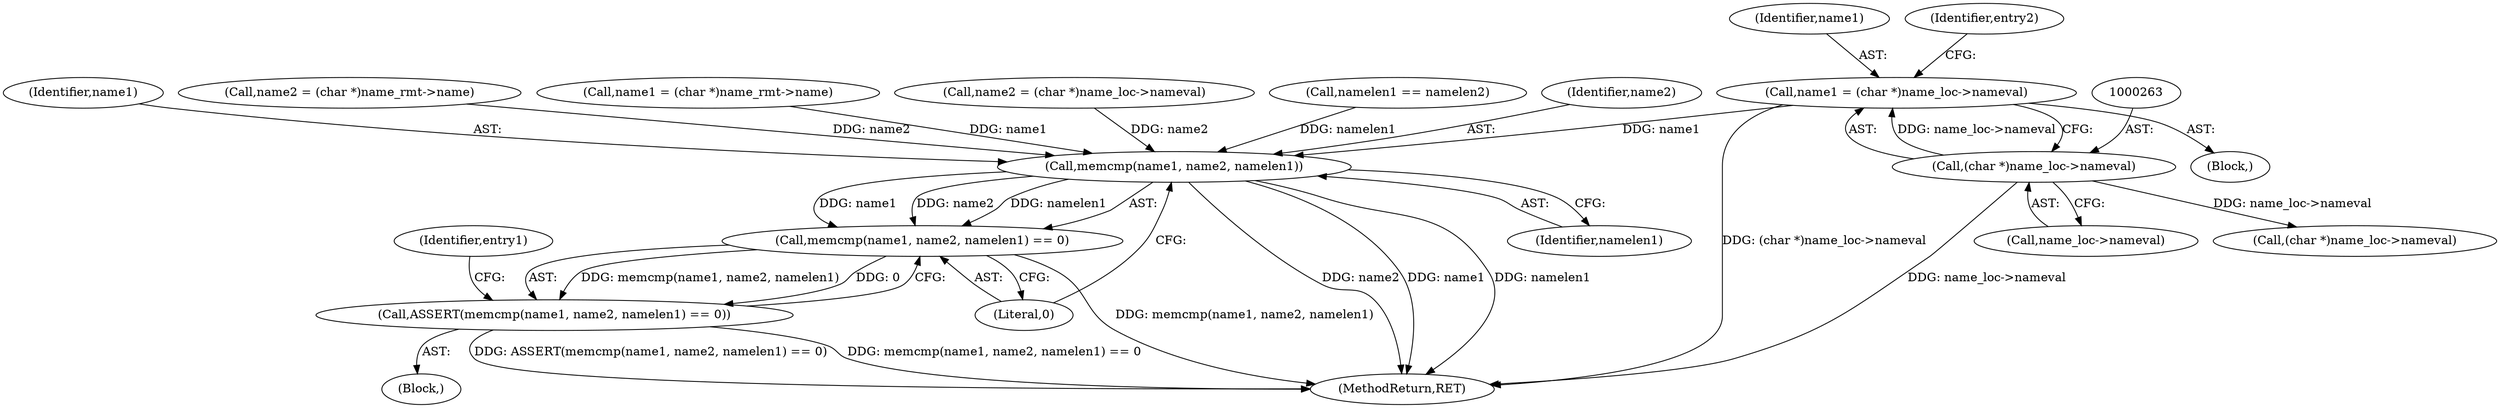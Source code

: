 digraph "0_linux_8275cdd0e7ac550dcce2b3ef6d2fb3b808c1ae59_4@pointer" {
"1000260" [label="(Call,name1 = (char *)name_loc->nameval)"];
"1000262" [label="(Call,(char *)name_loc->nameval)"];
"1000351" [label="(Call,memcmp(name1, name2, namelen1))"];
"1000350" [label="(Call,memcmp(name1, name2, namelen1) == 0)"];
"1000349" [label="(Call,ASSERT(memcmp(name1, name2, namelen1) == 0))"];
"1000354" [label="(Identifier,namelen1)"];
"1000352" [label="(Identifier,name1)"];
"1000261" [label="(Identifier,name1)"];
"1000498" [label="(MethodReturn,RET)"];
"1000328" [label="(Call,name2 = (char *)name_rmt->name)"];
"1000247" [label="(Block,)"];
"1000291" [label="(Identifier,entry2)"];
"1000309" [label="(Call,(char *)name_loc->nameval)"];
"1000281" [label="(Call,name1 = (char *)name_rmt->name)"];
"1000264" [label="(Call,name_loc->nameval)"];
"1000262" [label="(Call,(char *)name_loc->nameval)"];
"1000260" [label="(Call,name1 = (char *)name_loc->nameval)"];
"1000350" [label="(Call,memcmp(name1, name2, namelen1) == 0)"];
"1000307" [label="(Call,name2 = (char *)name_loc->nameval)"];
"1000359" [label="(Identifier,entry1)"];
"1000349" [label="(Call,ASSERT(memcmp(name1, name2, namelen1) == 0))"];
"1000346" [label="(Call,namelen1 == namelen2)"];
"1000355" [label="(Literal,0)"];
"1000105" [label="(Block,)"];
"1000353" [label="(Identifier,name2)"];
"1000351" [label="(Call,memcmp(name1, name2, namelen1))"];
"1000260" -> "1000247"  [label="AST: "];
"1000260" -> "1000262"  [label="CFG: "];
"1000261" -> "1000260"  [label="AST: "];
"1000262" -> "1000260"  [label="AST: "];
"1000291" -> "1000260"  [label="CFG: "];
"1000260" -> "1000498"  [label="DDG: (char *)name_loc->nameval"];
"1000262" -> "1000260"  [label="DDG: name_loc->nameval"];
"1000260" -> "1000351"  [label="DDG: name1"];
"1000262" -> "1000264"  [label="CFG: "];
"1000263" -> "1000262"  [label="AST: "];
"1000264" -> "1000262"  [label="AST: "];
"1000262" -> "1000498"  [label="DDG: name_loc->nameval"];
"1000262" -> "1000309"  [label="DDG: name_loc->nameval"];
"1000351" -> "1000350"  [label="AST: "];
"1000351" -> "1000354"  [label="CFG: "];
"1000352" -> "1000351"  [label="AST: "];
"1000353" -> "1000351"  [label="AST: "];
"1000354" -> "1000351"  [label="AST: "];
"1000355" -> "1000351"  [label="CFG: "];
"1000351" -> "1000498"  [label="DDG: name2"];
"1000351" -> "1000498"  [label="DDG: name1"];
"1000351" -> "1000498"  [label="DDG: namelen1"];
"1000351" -> "1000350"  [label="DDG: name1"];
"1000351" -> "1000350"  [label="DDG: name2"];
"1000351" -> "1000350"  [label="DDG: namelen1"];
"1000281" -> "1000351"  [label="DDG: name1"];
"1000328" -> "1000351"  [label="DDG: name2"];
"1000307" -> "1000351"  [label="DDG: name2"];
"1000346" -> "1000351"  [label="DDG: namelen1"];
"1000350" -> "1000349"  [label="AST: "];
"1000350" -> "1000355"  [label="CFG: "];
"1000355" -> "1000350"  [label="AST: "];
"1000349" -> "1000350"  [label="CFG: "];
"1000350" -> "1000498"  [label="DDG: memcmp(name1, name2, namelen1)"];
"1000350" -> "1000349"  [label="DDG: memcmp(name1, name2, namelen1)"];
"1000350" -> "1000349"  [label="DDG: 0"];
"1000349" -> "1000105"  [label="AST: "];
"1000359" -> "1000349"  [label="CFG: "];
"1000349" -> "1000498"  [label="DDG: ASSERT(memcmp(name1, name2, namelen1) == 0)"];
"1000349" -> "1000498"  [label="DDG: memcmp(name1, name2, namelen1) == 0"];
}
